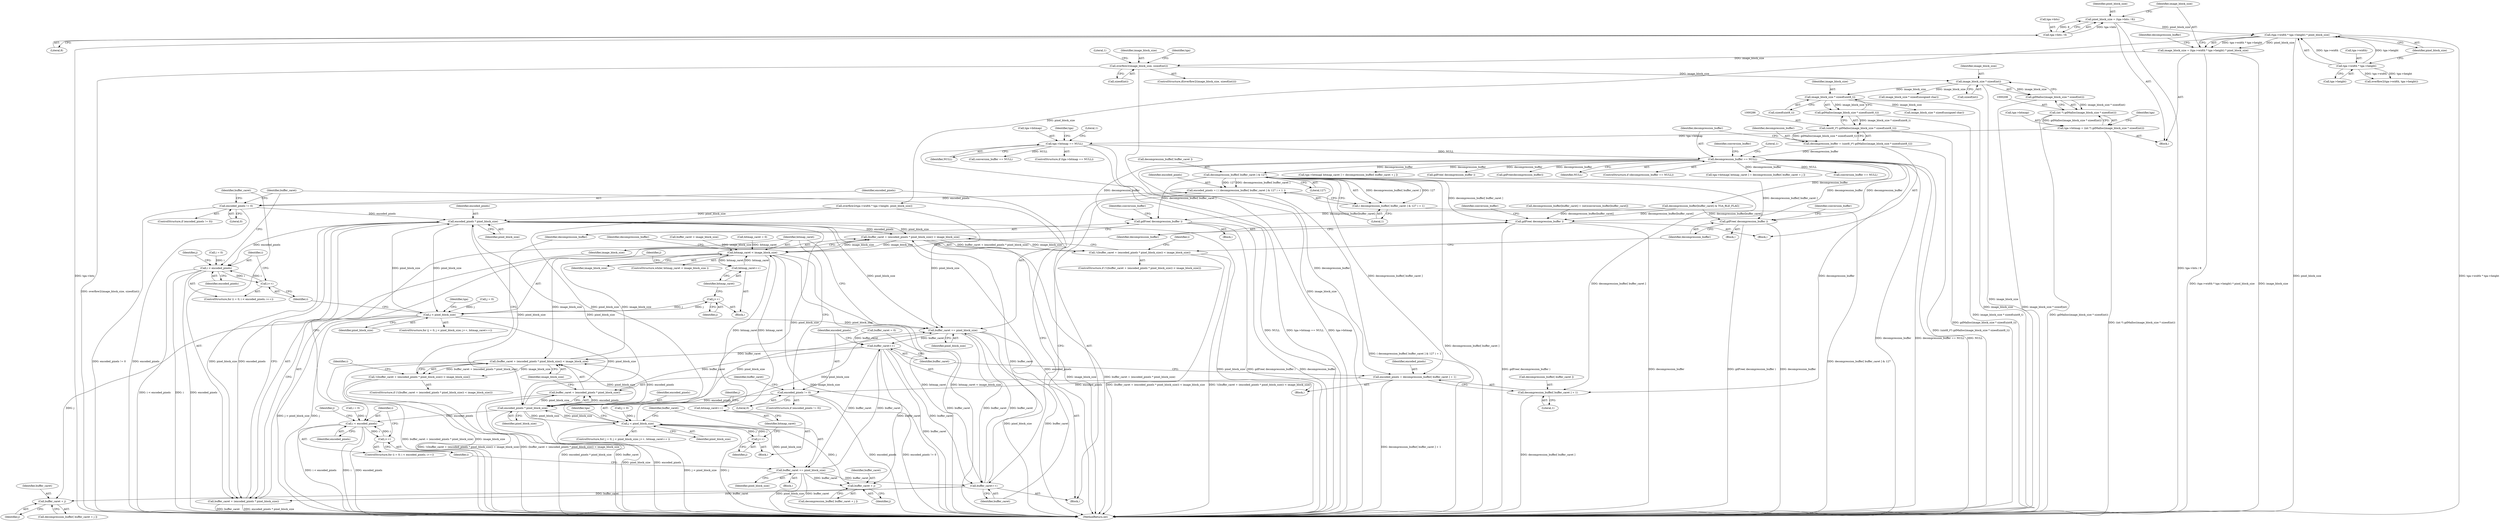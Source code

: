 digraph "0_libgd_01c61f8ab110a77ae64b5ca67c244c728c506f03@pointer" {
"1000375" [label="(Call,decompression_buffer[ buffer_caret ] & 127)"];
"1000293" [label="(Call,decompression_buffer == NULL)"];
"1000283" [label="(Call,decompression_buffer = (uint8_t*) gdMalloc(image_block_size * sizeof(uint8_t)))"];
"1000285" [label="(Call,(uint8_t*) gdMalloc(image_block_size * sizeof(uint8_t)))"];
"1000287" [label="(Call,gdMalloc(image_block_size * sizeof(uint8_t)))"];
"1000288" [label="(Call,image_block_size * sizeof(uint8_t))"];
"1000210" [label="(Call,image_block_size * sizeof(int))"];
"1000180" [label="(Call,overflow2(image_block_size, sizeof(int)))"];
"1000117" [label="(Call,image_block_size = (tga->width * tga->height) * pixel_block_size)"];
"1000119" [label="(Call,(tga->width * tga->height) * pixel_block_size)"];
"1000120" [label="(Call,tga->width * tga->height)"];
"1000109" [label="(Call,pixel_block_size = (tga->bits / 8))"];
"1000111" [label="(Call,tga->bits / 8)"];
"1000215" [label="(Call,tga->bitmap == NULL)"];
"1000203" [label="(Call,tga->bitmap = (int *) gdMalloc(image_block_size * sizeof(int)))"];
"1000207" [label="(Call,(int *) gdMalloc(image_block_size * sizeof(int)))"];
"1000209" [label="(Call,gdMalloc(image_block_size * sizeof(int)))"];
"1000372" [label="(Call,encoded_pixels = ( ( decompression_buffer[ buffer_caret ] & 127 ) + 1 ))"];
"1000384" [label="(Call,encoded_pixels != 0)"];
"1000393" [label="(Call,encoded_pixels * pixel_block_size)"];
"1000390" [label="(Call,(buffer_caret + (encoded_pixels * pixel_block_size)) < image_block_size)"];
"1000359" [label="(Call,bitmap_caret < image_block_size)"];
"1000425" [label="(Call,bitmap_caret++)"];
"1000460" [label="(Call,(buffer_caret + (encoded_pixels * pixel_block_size)) < image_block_size)"];
"1000459" [label="(Call,!((buffer_caret + (encoded_pixels * pixel_block_size)) < image_block_size))"];
"1000495" [label="(Call,bitmap_caret++)"];
"1000389" [label="(Call,!((buffer_caret + (encoded_pixels * pixel_block_size)) < image_block_size))"];
"1000391" [label="(Call,buffer_caret + (encoded_pixels * pixel_block_size))"];
"1000409" [label="(Call,i < encoded_pixels)"];
"1000412" [label="(Call,i++)"];
"1000419" [label="(Call,j < pixel_block_size)"];
"1000423" [label="(Call,j++)"];
"1000436" [label="(Call,buffer_caret + j)"];
"1000439" [label="(Call,buffer_caret += pixel_block_size)"];
"1000381" [label="(Call,buffer_caret++)"];
"1000451" [label="(Call,buffer_caret++)"];
"1000461" [label="(Call,buffer_caret + (encoded_pixels * pixel_block_size))"];
"1000506" [label="(Call,buffer_caret + j)"];
"1000509" [label="(Call,buffer_caret += pixel_block_size)"];
"1000463" [label="(Call,encoded_pixels * pixel_block_size)"];
"1000479" [label="(Call,i < encoded_pixels)"];
"1000482" [label="(Call,i++)"];
"1000489" [label="(Call,j < pixel_block_size)"];
"1000493" [label="(Call,j++)"];
"1000374" [label="(Call,( decompression_buffer[ buffer_caret ] & 127 ) + 1)"];
"1000398" [label="(Call,gdFree( decompression_buffer ))"];
"1000444" [label="(Call,encoded_pixels = decompression_buffer[ buffer_caret ] + 1)"];
"1000454" [label="(Call,encoded_pixels != 0)"];
"1000446" [label="(Call,decompression_buffer[ buffer_caret ] + 1)"];
"1000468" [label="(Call,gdFree( decompression_buffer ))"];
"1000512" [label="(Call,gdFree( decompression_buffer ))"];
"1000519" [label="(MethodReturn,int)"];
"1000498" [label="(Call,tga->bitmap[ bitmap_caret ] = decompression_buffer[ buffer_caret + j ])"];
"1000479" [label="(Call,i < encoded_pixels)"];
"1000204" [label="(Call,tga->bitmap)"];
"1000431" [label="(Identifier,tga)"];
"1000110" [label="(Identifier,pixel_block_size)"];
"1000340" [label="(Call,buffer_caret < image_block_size)"];
"1000443" [label="(Block,)"];
"1000225" [label="(Identifier,tga)"];
"1000382" [label="(Identifier,buffer_caret)"];
"1000438" [label="(Identifier,j)"];
"1000450" [label="(Literal,1)"];
"1000234" [label="(Call,image_block_size * sizeof(unsigned char))"];
"1000130" [label="(Identifier,decompression_buffer)"];
"1000489" [label="(Call,j < pixel_block_size)"];
"1000180" [label="(Call,overflow2(image_block_size, sizeof(int)))"];
"1000219" [label="(Identifier,NULL)"];
"1000215" [label="(Call,tga->bitmap == NULL)"];
"1000469" [label="(Identifier,decompression_buffer)"];
"1000407" [label="(Identifier,i)"];
"1000423" [label="(Call,j++)"];
"1000482" [label="(Call,i++)"];
"1000419" [label="(Call,j < pixel_block_size)"];
"1000417" [label="(Identifier,j)"];
"1000388" [label="(ControlStructure,if (!((buffer_caret + (encoded_pixels * pixel_block_size)) < image_block_size)))"];
"1000436" [label="(Call,buffer_caret + j)"];
"1000397" [label="(Block,)"];
"1000212" [label="(Call,sizeof(int))"];
"1000458" [label="(ControlStructure,if (!((buffer_caret + (encoded_pixels * pixel_block_size)) < image_block_size)))"];
"1000490" [label="(Identifier,j)"];
"1000485" [label="(ControlStructure,for( j = 0; j < pixel_block_size; j++, bitmap_caret++ ))"];
"1000355" [label="(Call,buffer_caret = 0)"];
"1000181" [label="(Identifier,image_block_size)"];
"1000504" [label="(Call,decompression_buffer[ buffer_caret + j ])"];
"1000421" [label="(Identifier,pixel_block_size)"];
"1000384" [label="(Call,encoded_pixels != 0)"];
"1000285" [label="(Call,(uint8_t*) gdMalloc(image_block_size * sizeof(uint8_t)))"];
"1000406" [label="(Call,i = 0)"];
"1000154" [label="(Call,overflow2(tga->width, tga->height))"];
"1000182" [label="(Call,sizeof(int))"];
"1000361" [label="(Identifier,image_block_size)"];
"1000447" [label="(Call,decompression_buffer[ buffer_caret ])"];
"1000316" [label="(Call,gdFree( decompression_buffer ))"];
"1000367" [label="(Identifier,decompression_buffer)"];
"1000446" [label="(Call,decompression_buffer[ buffer_caret ] + 1)"];
"1000463" [label="(Call,encoded_pixels * pixel_block_size)"];
"1000331" [label="(Call,gdFree(decompression_buffer))"];
"1000207" [label="(Call,(int *) gdMalloc(image_block_size * sizeof(int)))"];
"1000222" [label="(Literal,1)"];
"1000289" [label="(Identifier,image_block_size)"];
"1000121" [label="(Call,tga->width)"];
"1000492" [label="(Block,)"];
"1000509" [label="(Call,buffer_caret += pixel_block_size)"];
"1000476" [label="(Call,i = 0)"];
"1000496" [label="(Identifier,bitmap_caret)"];
"1000486" [label="(Call,j = 0)"];
"1000216" [label="(Call,tga->bitmap)"];
"1000467" [label="(Block,)"];
"1000360" [label="(Identifier,bitmap_caret)"];
"1000107" [label="(Block,)"];
"1000434" [label="(Call,decompression_buffer[ buffer_caret + j ])"];
"1000439" [label="(Call,buffer_caret += pixel_block_size)"];
"1000508" [label="(Identifier,j)"];
"1000372" [label="(Call,encoded_pixels = ( ( decompression_buffer[ buffer_caret ] & 127 ) + 1 ))"];
"1000239" [label="(Call,conversion_buffer == NULL)"];
"1000510" [label="(Identifier,buffer_caret)"];
"1000415" [label="(ControlStructure,for (j = 0; j < pixel_block_size; j++, bitmap_caret++))"];
"1000359" [label="(Call,bitmap_caret < image_block_size)"];
"1000512" [label="(Call,gdFree( decompression_buffer ))"];
"1000115" [label="(Literal,8)"];
"1000401" [label="(Identifier,conversion_buffer)"];
"1000375" [label="(Call,decompression_buffer[ buffer_caret ] & 127)"];
"1000455" [label="(Identifier,encoded_pixels)"];
"1000111" [label="(Call,tga->bits / 8)"];
"1000227" [label="(Block,)"];
"1000456" [label="(Literal,0)"];
"1000374" [label="(Call,( decompression_buffer[ buffer_caret ] & 127 ) + 1)"];
"1000392" [label="(Identifier,buffer_caret)"];
"1000441" [label="(Identifier,pixel_block_size)"];
"1000203" [label="(Call,tga->bitmap = (int *) gdMalloc(image_block_size * sizeof(int)))"];
"1000480" [label="(Identifier,i)"];
"1000484" [label="(Block,)"];
"1000396" [label="(Identifier,image_block_size)"];
"1000295" [label="(Identifier,NULL)"];
"1000440" [label="(Identifier,buffer_caret)"];
"1000192" [label="(Identifier,tga)"];
"1000511" [label="(Identifier,pixel_block_size)"];
"1000383" [label="(ControlStructure,if (encoded_pixels != 0))"];
"1000481" [label="(Identifier,encoded_pixels)"];
"1000513" [label="(Identifier,decompression_buffer)"];
"1000451" [label="(Call,buffer_caret++)"];
"1000187" [label="(Literal,1)"];
"1000411" [label="(Identifier,encoded_pixels)"];
"1000124" [label="(Call,tga->height)"];
"1000294" [label="(Identifier,decompression_buffer)"];
"1000305" [label="(Call,image_block_size * sizeof(unsigned char))"];
"1000292" [label="(ControlStructure,if (decompression_buffer == NULL))"];
"1000112" [label="(Call,tga->bits)"];
"1000358" [label="(ControlStructure,while( bitmap_caret < image_block_size ))"];
"1000380" [label="(Literal,1)"];
"1000365" [label="(Call,decompression_buffer[buffer_caret] & TGA_RLE_FLAG)"];
"1000494" [label="(Identifier,j)"];
"1000371" [label="(Block,)"];
"1000483" [label="(Identifier,i)"];
"1000507" [label="(Identifier,buffer_caret)"];
"1000118" [label="(Identifier,image_block_size)"];
"1000420" [label="(Identifier,j)"];
"1000376" [label="(Call,decompression_buffer[ buffer_caret ])"];
"1000209" [label="(Call,gdMalloc(image_block_size * sizeof(int)))"];
"1000465" [label="(Identifier,pixel_block_size)"];
"1000214" [label="(ControlStructure,if (tga->bitmap == NULL))"];
"1000119" [label="(Call,(tga->width * tga->height) * pixel_block_size)"];
"1000468" [label="(Call,gdFree( decompression_buffer ))"];
"1000120" [label="(Call,tga->width * tga->height)"];
"1000410" [label="(Identifier,i)"];
"1000117" [label="(Call,image_block_size = (tga->width * tga->height) * pixel_block_size)"];
"1000471" [label="(Identifier,conversion_buffer)"];
"1000426" [label="(Identifier,bitmap_caret)"];
"1000487" [label="(Identifier,j)"];
"1000405" [label="(ControlStructure,for (i = 0; i < encoded_pixels; i++))"];
"1000398" [label="(Call,gdFree( decompression_buffer ))"];
"1000166" [label="(Call,overflow2(tga->width * tga->height, pixel_block_size))"];
"1000409" [label="(Call,i < encoded_pixels)"];
"1000293" [label="(Call,decompression_buffer == NULL)"];
"1000389" [label="(Call,!((buffer_caret + (encoded_pixels * pixel_block_size)) < image_block_size))"];
"1000416" [label="(Call,j = 0)"];
"1000453" [label="(ControlStructure,if (encoded_pixels != 0))"];
"1000283" [label="(Call,decompression_buffer = (uint8_t*) gdMalloc(image_block_size * sizeof(uint8_t)))"];
"1000379" [label="(Literal,127)"];
"1000444" [label="(Call,encoded_pixels = decompression_buffer[ buffer_caret ] + 1)"];
"1000301" [label="(Identifier,conversion_buffer)"];
"1000425" [label="(Call,bitmap_caret++)"];
"1000477" [label="(Identifier,i)"];
"1000428" [label="(Call,tga->bitmap[ bitmap_caret ] = decompression_buffer[ buffer_caret + j ])"];
"1000381" [label="(Call,buffer_caret++)"];
"1000413" [label="(Identifier,i)"];
"1000464" [label="(Identifier,encoded_pixels)"];
"1000211" [label="(Identifier,image_block_size)"];
"1000179" [label="(ControlStructure,if(overflow2(image_block_size, sizeof(int))))"];
"1000394" [label="(Identifier,encoded_pixels)"];
"1000393" [label="(Call,encoded_pixels * pixel_block_size)"];
"1000495" [label="(Call,bitmap_caret++)"];
"1000290" [label="(Call,sizeof(uint8_t))"];
"1000373" [label="(Identifier,encoded_pixels)"];
"1000462" [label="(Identifier,buffer_caret)"];
"1000506" [label="(Call,buffer_caret + j)"];
"1000399" [label="(Identifier,decompression_buffer)"];
"1000299" [label="(Literal,1)"];
"1000459" [label="(Call,!((buffer_caret + (encoded_pixels * pixel_block_size)) < image_block_size))"];
"1000310" [label="(Call,conversion_buffer == NULL)"];
"1000424" [label="(Identifier,j)"];
"1000412" [label="(Call,i++)"];
"1000515" [label="(Identifier,conversion_buffer)"];
"1000395" [label="(Identifier,pixel_block_size)"];
"1000437" [label="(Identifier,buffer_caret)"];
"1000491" [label="(Identifier,pixel_block_size)"];
"1000386" [label="(Literal,0)"];
"1000284" [label="(Identifier,decompression_buffer)"];
"1000452" [label="(Identifier,buffer_caret)"];
"1000391" [label="(Call,buffer_caret + (encoded_pixels * pixel_block_size))"];
"1000390" [label="(Call,(buffer_caret + (encoded_pixels * pixel_block_size)) < image_block_size)"];
"1000466" [label="(Identifier,image_block_size)"];
"1000454" [label="(Call,encoded_pixels != 0)"];
"1000493" [label="(Call,j++)"];
"1000210" [label="(Call,image_block_size * sizeof(int))"];
"1000501" [label="(Identifier,tga)"];
"1000344" [label="(Call,decompression_buffer[buffer_caret] = (int)conversion_buffer[buffer_caret])"];
"1000127" [label="(Identifier,pixel_block_size)"];
"1000109" [label="(Call,pixel_block_size = (tga->bits / 8))"];
"1000217" [label="(Identifier,tga)"];
"1000460" [label="(Call,(buffer_caret + (encoded_pixels * pixel_block_size)) < image_block_size)"];
"1000445" [label="(Identifier,encoded_pixels)"];
"1000141" [label="(Call,bitmap_caret = 0)"];
"1000461" [label="(Call,buffer_caret + (encoded_pixels * pixel_block_size))"];
"1000385" [label="(Identifier,encoded_pixels)"];
"1000287" [label="(Call,gdMalloc(image_block_size * sizeof(uint8_t)))"];
"1000475" [label="(ControlStructure,for (i = 0; i < encoded_pixels; i++))"];
"1000288" [label="(Call,image_block_size * sizeof(uint8_t))"];
"1000422" [label="(Block,)"];
"1000375" -> "1000374"  [label="AST: "];
"1000375" -> "1000379"  [label="CFG: "];
"1000376" -> "1000375"  [label="AST: "];
"1000379" -> "1000375"  [label="AST: "];
"1000380" -> "1000375"  [label="CFG: "];
"1000375" -> "1000519"  [label="DDG: decompression_buffer[ buffer_caret ]"];
"1000375" -> "1000372"  [label="DDG: decompression_buffer[ buffer_caret ]"];
"1000375" -> "1000372"  [label="DDG: 127"];
"1000375" -> "1000374"  [label="DDG: decompression_buffer[ buffer_caret ]"];
"1000375" -> "1000374"  [label="DDG: 127"];
"1000293" -> "1000375"  [label="DDG: decompression_buffer"];
"1000375" -> "1000398"  [label="DDG: decompression_buffer[ buffer_caret ]"];
"1000375" -> "1000444"  [label="DDG: decompression_buffer[ buffer_caret ]"];
"1000375" -> "1000446"  [label="DDG: decompression_buffer[ buffer_caret ]"];
"1000375" -> "1000468"  [label="DDG: decompression_buffer[ buffer_caret ]"];
"1000375" -> "1000512"  [label="DDG: decompression_buffer[ buffer_caret ]"];
"1000293" -> "1000292"  [label="AST: "];
"1000293" -> "1000295"  [label="CFG: "];
"1000294" -> "1000293"  [label="AST: "];
"1000295" -> "1000293"  [label="AST: "];
"1000299" -> "1000293"  [label="CFG: "];
"1000301" -> "1000293"  [label="CFG: "];
"1000293" -> "1000519"  [label="DDG: decompression_buffer"];
"1000293" -> "1000519"  [label="DDG: decompression_buffer == NULL"];
"1000293" -> "1000519"  [label="DDG: NULL"];
"1000283" -> "1000293"  [label="DDG: decompression_buffer"];
"1000215" -> "1000293"  [label="DDG: NULL"];
"1000293" -> "1000310"  [label="DDG: NULL"];
"1000293" -> "1000316"  [label="DDG: decompression_buffer"];
"1000293" -> "1000331"  [label="DDG: decompression_buffer"];
"1000293" -> "1000365"  [label="DDG: decompression_buffer"];
"1000293" -> "1000398"  [label="DDG: decompression_buffer"];
"1000293" -> "1000428"  [label="DDG: decompression_buffer"];
"1000293" -> "1000444"  [label="DDG: decompression_buffer"];
"1000293" -> "1000446"  [label="DDG: decompression_buffer"];
"1000293" -> "1000468"  [label="DDG: decompression_buffer"];
"1000293" -> "1000498"  [label="DDG: decompression_buffer"];
"1000293" -> "1000512"  [label="DDG: decompression_buffer"];
"1000283" -> "1000227"  [label="AST: "];
"1000283" -> "1000285"  [label="CFG: "];
"1000284" -> "1000283"  [label="AST: "];
"1000285" -> "1000283"  [label="AST: "];
"1000294" -> "1000283"  [label="CFG: "];
"1000283" -> "1000519"  [label="DDG: (uint8_t*) gdMalloc(image_block_size * sizeof(uint8_t))"];
"1000285" -> "1000283"  [label="DDG: gdMalloc(image_block_size * sizeof(uint8_t))"];
"1000285" -> "1000287"  [label="CFG: "];
"1000286" -> "1000285"  [label="AST: "];
"1000287" -> "1000285"  [label="AST: "];
"1000285" -> "1000519"  [label="DDG: gdMalloc(image_block_size * sizeof(uint8_t))"];
"1000287" -> "1000285"  [label="DDG: image_block_size * sizeof(uint8_t)"];
"1000287" -> "1000288"  [label="CFG: "];
"1000288" -> "1000287"  [label="AST: "];
"1000287" -> "1000519"  [label="DDG: image_block_size * sizeof(uint8_t)"];
"1000288" -> "1000287"  [label="DDG: image_block_size"];
"1000288" -> "1000290"  [label="CFG: "];
"1000289" -> "1000288"  [label="AST: "];
"1000290" -> "1000288"  [label="AST: "];
"1000288" -> "1000519"  [label="DDG: image_block_size"];
"1000210" -> "1000288"  [label="DDG: image_block_size"];
"1000288" -> "1000305"  [label="DDG: image_block_size"];
"1000210" -> "1000209"  [label="AST: "];
"1000210" -> "1000212"  [label="CFG: "];
"1000211" -> "1000210"  [label="AST: "];
"1000212" -> "1000210"  [label="AST: "];
"1000209" -> "1000210"  [label="CFG: "];
"1000210" -> "1000519"  [label="DDG: image_block_size"];
"1000210" -> "1000209"  [label="DDG: image_block_size"];
"1000180" -> "1000210"  [label="DDG: image_block_size"];
"1000210" -> "1000234"  [label="DDG: image_block_size"];
"1000180" -> "1000179"  [label="AST: "];
"1000180" -> "1000182"  [label="CFG: "];
"1000181" -> "1000180"  [label="AST: "];
"1000182" -> "1000180"  [label="AST: "];
"1000187" -> "1000180"  [label="CFG: "];
"1000192" -> "1000180"  [label="CFG: "];
"1000180" -> "1000519"  [label="DDG: image_block_size"];
"1000180" -> "1000519"  [label="DDG: overflow2(image_block_size, sizeof(int))"];
"1000117" -> "1000180"  [label="DDG: image_block_size"];
"1000117" -> "1000107"  [label="AST: "];
"1000117" -> "1000119"  [label="CFG: "];
"1000118" -> "1000117"  [label="AST: "];
"1000119" -> "1000117"  [label="AST: "];
"1000130" -> "1000117"  [label="CFG: "];
"1000117" -> "1000519"  [label="DDG: image_block_size"];
"1000117" -> "1000519"  [label="DDG: (tga->width * tga->height) * pixel_block_size"];
"1000119" -> "1000117"  [label="DDG: tga->width * tga->height"];
"1000119" -> "1000117"  [label="DDG: pixel_block_size"];
"1000119" -> "1000127"  [label="CFG: "];
"1000120" -> "1000119"  [label="AST: "];
"1000127" -> "1000119"  [label="AST: "];
"1000119" -> "1000519"  [label="DDG: pixel_block_size"];
"1000119" -> "1000519"  [label="DDG: tga->width * tga->height"];
"1000120" -> "1000119"  [label="DDG: tga->width"];
"1000120" -> "1000119"  [label="DDG: tga->height"];
"1000109" -> "1000119"  [label="DDG: pixel_block_size"];
"1000119" -> "1000166"  [label="DDG: pixel_block_size"];
"1000120" -> "1000124"  [label="CFG: "];
"1000121" -> "1000120"  [label="AST: "];
"1000124" -> "1000120"  [label="AST: "];
"1000127" -> "1000120"  [label="CFG: "];
"1000120" -> "1000154"  [label="DDG: tga->width"];
"1000120" -> "1000154"  [label="DDG: tga->height"];
"1000109" -> "1000107"  [label="AST: "];
"1000109" -> "1000111"  [label="CFG: "];
"1000110" -> "1000109"  [label="AST: "];
"1000111" -> "1000109"  [label="AST: "];
"1000118" -> "1000109"  [label="CFG: "];
"1000109" -> "1000519"  [label="DDG: tga->bits / 8"];
"1000111" -> "1000109"  [label="DDG: tga->bits"];
"1000111" -> "1000109"  [label="DDG: 8"];
"1000111" -> "1000115"  [label="CFG: "];
"1000112" -> "1000111"  [label="AST: "];
"1000115" -> "1000111"  [label="AST: "];
"1000111" -> "1000519"  [label="DDG: tga->bits"];
"1000215" -> "1000214"  [label="AST: "];
"1000215" -> "1000219"  [label="CFG: "];
"1000216" -> "1000215"  [label="AST: "];
"1000219" -> "1000215"  [label="AST: "];
"1000222" -> "1000215"  [label="CFG: "];
"1000225" -> "1000215"  [label="CFG: "];
"1000215" -> "1000519"  [label="DDG: tga->bitmap"];
"1000215" -> "1000519"  [label="DDG: NULL"];
"1000215" -> "1000519"  [label="DDG: tga->bitmap == NULL"];
"1000203" -> "1000215"  [label="DDG: tga->bitmap"];
"1000215" -> "1000239"  [label="DDG: NULL"];
"1000203" -> "1000107"  [label="AST: "];
"1000203" -> "1000207"  [label="CFG: "];
"1000204" -> "1000203"  [label="AST: "];
"1000207" -> "1000203"  [label="AST: "];
"1000217" -> "1000203"  [label="CFG: "];
"1000203" -> "1000519"  [label="DDG: (int *) gdMalloc(image_block_size * sizeof(int))"];
"1000207" -> "1000203"  [label="DDG: gdMalloc(image_block_size * sizeof(int))"];
"1000207" -> "1000209"  [label="CFG: "];
"1000208" -> "1000207"  [label="AST: "];
"1000209" -> "1000207"  [label="AST: "];
"1000207" -> "1000519"  [label="DDG: gdMalloc(image_block_size * sizeof(int))"];
"1000209" -> "1000207"  [label="DDG: image_block_size * sizeof(int)"];
"1000209" -> "1000519"  [label="DDG: image_block_size * sizeof(int)"];
"1000372" -> "1000371"  [label="AST: "];
"1000372" -> "1000374"  [label="CFG: "];
"1000373" -> "1000372"  [label="AST: "];
"1000374" -> "1000372"  [label="AST: "];
"1000382" -> "1000372"  [label="CFG: "];
"1000372" -> "1000519"  [label="DDG: ( decompression_buffer[ buffer_caret ] & 127 ) + 1"];
"1000372" -> "1000384"  [label="DDG: encoded_pixels"];
"1000384" -> "1000383"  [label="AST: "];
"1000384" -> "1000386"  [label="CFG: "];
"1000385" -> "1000384"  [label="AST: "];
"1000386" -> "1000384"  [label="AST: "];
"1000392" -> "1000384"  [label="CFG: "];
"1000440" -> "1000384"  [label="CFG: "];
"1000384" -> "1000519"  [label="DDG: encoded_pixels != 0"];
"1000384" -> "1000519"  [label="DDG: encoded_pixels"];
"1000384" -> "1000393"  [label="DDG: encoded_pixels"];
"1000393" -> "1000391"  [label="AST: "];
"1000393" -> "1000395"  [label="CFG: "];
"1000394" -> "1000393"  [label="AST: "];
"1000395" -> "1000393"  [label="AST: "];
"1000391" -> "1000393"  [label="CFG: "];
"1000393" -> "1000519"  [label="DDG: encoded_pixels"];
"1000393" -> "1000519"  [label="DDG: pixel_block_size"];
"1000393" -> "1000390"  [label="DDG: encoded_pixels"];
"1000393" -> "1000390"  [label="DDG: pixel_block_size"];
"1000393" -> "1000391"  [label="DDG: encoded_pixels"];
"1000393" -> "1000391"  [label="DDG: pixel_block_size"];
"1000463" -> "1000393"  [label="DDG: pixel_block_size"];
"1000166" -> "1000393"  [label="DDG: pixel_block_size"];
"1000489" -> "1000393"  [label="DDG: pixel_block_size"];
"1000419" -> "1000393"  [label="DDG: pixel_block_size"];
"1000393" -> "1000409"  [label="DDG: encoded_pixels"];
"1000393" -> "1000419"  [label="DDG: pixel_block_size"];
"1000393" -> "1000439"  [label="DDG: pixel_block_size"];
"1000393" -> "1000463"  [label="DDG: pixel_block_size"];
"1000390" -> "1000389"  [label="AST: "];
"1000390" -> "1000396"  [label="CFG: "];
"1000391" -> "1000390"  [label="AST: "];
"1000396" -> "1000390"  [label="AST: "];
"1000389" -> "1000390"  [label="CFG: "];
"1000390" -> "1000519"  [label="DDG: image_block_size"];
"1000390" -> "1000519"  [label="DDG: buffer_caret + (encoded_pixels * pixel_block_size)"];
"1000390" -> "1000359"  [label="DDG: image_block_size"];
"1000390" -> "1000389"  [label="DDG: buffer_caret + (encoded_pixels * pixel_block_size)"];
"1000390" -> "1000389"  [label="DDG: image_block_size"];
"1000381" -> "1000390"  [label="DDG: buffer_caret"];
"1000359" -> "1000390"  [label="DDG: image_block_size"];
"1000359" -> "1000358"  [label="AST: "];
"1000359" -> "1000361"  [label="CFG: "];
"1000360" -> "1000359"  [label="AST: "];
"1000361" -> "1000359"  [label="AST: "];
"1000367" -> "1000359"  [label="CFG: "];
"1000513" -> "1000359"  [label="CFG: "];
"1000359" -> "1000519"  [label="DDG: image_block_size"];
"1000359" -> "1000519"  [label="DDG: bitmap_caret"];
"1000359" -> "1000519"  [label="DDG: bitmap_caret < image_block_size"];
"1000141" -> "1000359"  [label="DDG: bitmap_caret"];
"1000495" -> "1000359"  [label="DDG: bitmap_caret"];
"1000425" -> "1000359"  [label="DDG: bitmap_caret"];
"1000340" -> "1000359"  [label="DDG: image_block_size"];
"1000460" -> "1000359"  [label="DDG: image_block_size"];
"1000359" -> "1000425"  [label="DDG: bitmap_caret"];
"1000359" -> "1000460"  [label="DDG: image_block_size"];
"1000359" -> "1000495"  [label="DDG: bitmap_caret"];
"1000425" -> "1000422"  [label="AST: "];
"1000425" -> "1000426"  [label="CFG: "];
"1000426" -> "1000425"  [label="AST: "];
"1000420" -> "1000425"  [label="CFG: "];
"1000460" -> "1000459"  [label="AST: "];
"1000460" -> "1000466"  [label="CFG: "];
"1000461" -> "1000460"  [label="AST: "];
"1000466" -> "1000460"  [label="AST: "];
"1000459" -> "1000460"  [label="CFG: "];
"1000460" -> "1000519"  [label="DDG: buffer_caret + (encoded_pixels * pixel_block_size)"];
"1000460" -> "1000519"  [label="DDG: image_block_size"];
"1000460" -> "1000459"  [label="DDG: buffer_caret + (encoded_pixels * pixel_block_size)"];
"1000460" -> "1000459"  [label="DDG: image_block_size"];
"1000451" -> "1000460"  [label="DDG: buffer_caret"];
"1000463" -> "1000460"  [label="DDG: encoded_pixels"];
"1000463" -> "1000460"  [label="DDG: pixel_block_size"];
"1000459" -> "1000458"  [label="AST: "];
"1000469" -> "1000459"  [label="CFG: "];
"1000477" -> "1000459"  [label="CFG: "];
"1000459" -> "1000519"  [label="DDG: (buffer_caret + (encoded_pixels * pixel_block_size)) < image_block_size"];
"1000459" -> "1000519"  [label="DDG: !((buffer_caret + (encoded_pixels * pixel_block_size)) < image_block_size)"];
"1000495" -> "1000492"  [label="AST: "];
"1000495" -> "1000496"  [label="CFG: "];
"1000496" -> "1000495"  [label="AST: "];
"1000490" -> "1000495"  [label="CFG: "];
"1000389" -> "1000388"  [label="AST: "];
"1000399" -> "1000389"  [label="CFG: "];
"1000407" -> "1000389"  [label="CFG: "];
"1000389" -> "1000519"  [label="DDG: !((buffer_caret + (encoded_pixels * pixel_block_size)) < image_block_size)"];
"1000389" -> "1000519"  [label="DDG: (buffer_caret + (encoded_pixels * pixel_block_size)) < image_block_size"];
"1000392" -> "1000391"  [label="AST: "];
"1000396" -> "1000391"  [label="CFG: "];
"1000391" -> "1000519"  [label="DDG: buffer_caret"];
"1000391" -> "1000519"  [label="DDG: encoded_pixels * pixel_block_size"];
"1000381" -> "1000391"  [label="DDG: buffer_caret"];
"1000409" -> "1000405"  [label="AST: "];
"1000409" -> "1000411"  [label="CFG: "];
"1000410" -> "1000409"  [label="AST: "];
"1000411" -> "1000409"  [label="AST: "];
"1000417" -> "1000409"  [label="CFG: "];
"1000440" -> "1000409"  [label="CFG: "];
"1000409" -> "1000519"  [label="DDG: encoded_pixels"];
"1000409" -> "1000519"  [label="DDG: i < encoded_pixels"];
"1000409" -> "1000519"  [label="DDG: i"];
"1000406" -> "1000409"  [label="DDG: i"];
"1000412" -> "1000409"  [label="DDG: i"];
"1000409" -> "1000412"  [label="DDG: i"];
"1000412" -> "1000405"  [label="AST: "];
"1000412" -> "1000413"  [label="CFG: "];
"1000413" -> "1000412"  [label="AST: "];
"1000410" -> "1000412"  [label="CFG: "];
"1000419" -> "1000415"  [label="AST: "];
"1000419" -> "1000421"  [label="CFG: "];
"1000420" -> "1000419"  [label="AST: "];
"1000421" -> "1000419"  [label="AST: "];
"1000431" -> "1000419"  [label="CFG: "];
"1000413" -> "1000419"  [label="CFG: "];
"1000419" -> "1000519"  [label="DDG: j"];
"1000419" -> "1000519"  [label="DDG: j < pixel_block_size"];
"1000423" -> "1000419"  [label="DDG: j"];
"1000416" -> "1000419"  [label="DDG: j"];
"1000419" -> "1000423"  [label="DDG: j"];
"1000419" -> "1000436"  [label="DDG: j"];
"1000419" -> "1000439"  [label="DDG: pixel_block_size"];
"1000419" -> "1000463"  [label="DDG: pixel_block_size"];
"1000423" -> "1000422"  [label="AST: "];
"1000423" -> "1000424"  [label="CFG: "];
"1000424" -> "1000423"  [label="AST: "];
"1000426" -> "1000423"  [label="CFG: "];
"1000436" -> "1000434"  [label="AST: "];
"1000436" -> "1000438"  [label="CFG: "];
"1000437" -> "1000436"  [label="AST: "];
"1000438" -> "1000436"  [label="AST: "];
"1000434" -> "1000436"  [label="CFG: "];
"1000381" -> "1000436"  [label="DDG: buffer_caret"];
"1000439" -> "1000371"  [label="AST: "];
"1000439" -> "1000441"  [label="CFG: "];
"1000440" -> "1000439"  [label="AST: "];
"1000441" -> "1000439"  [label="AST: "];
"1000360" -> "1000439"  [label="CFG: "];
"1000439" -> "1000519"  [label="DDG: buffer_caret"];
"1000439" -> "1000519"  [label="DDG: pixel_block_size"];
"1000439" -> "1000381"  [label="DDG: buffer_caret"];
"1000463" -> "1000439"  [label="DDG: pixel_block_size"];
"1000166" -> "1000439"  [label="DDG: pixel_block_size"];
"1000489" -> "1000439"  [label="DDG: pixel_block_size"];
"1000381" -> "1000439"  [label="DDG: buffer_caret"];
"1000439" -> "1000451"  [label="DDG: buffer_caret"];
"1000381" -> "1000371"  [label="AST: "];
"1000381" -> "1000382"  [label="CFG: "];
"1000382" -> "1000381"  [label="AST: "];
"1000385" -> "1000381"  [label="CFG: "];
"1000355" -> "1000381"  [label="DDG: buffer_caret"];
"1000451" -> "1000381"  [label="DDG: buffer_caret"];
"1000509" -> "1000381"  [label="DDG: buffer_caret"];
"1000451" -> "1000443"  [label="AST: "];
"1000451" -> "1000452"  [label="CFG: "];
"1000452" -> "1000451"  [label="AST: "];
"1000455" -> "1000451"  [label="CFG: "];
"1000451" -> "1000519"  [label="DDG: buffer_caret"];
"1000355" -> "1000451"  [label="DDG: buffer_caret"];
"1000509" -> "1000451"  [label="DDG: buffer_caret"];
"1000451" -> "1000461"  [label="DDG: buffer_caret"];
"1000451" -> "1000506"  [label="DDG: buffer_caret"];
"1000451" -> "1000509"  [label="DDG: buffer_caret"];
"1000461" -> "1000463"  [label="CFG: "];
"1000462" -> "1000461"  [label="AST: "];
"1000463" -> "1000461"  [label="AST: "];
"1000466" -> "1000461"  [label="CFG: "];
"1000461" -> "1000519"  [label="DDG: encoded_pixels * pixel_block_size"];
"1000461" -> "1000519"  [label="DDG: buffer_caret"];
"1000463" -> "1000461"  [label="DDG: encoded_pixels"];
"1000463" -> "1000461"  [label="DDG: pixel_block_size"];
"1000506" -> "1000504"  [label="AST: "];
"1000506" -> "1000508"  [label="CFG: "];
"1000507" -> "1000506"  [label="AST: "];
"1000508" -> "1000506"  [label="AST: "];
"1000504" -> "1000506"  [label="CFG: "];
"1000509" -> "1000506"  [label="DDG: buffer_caret"];
"1000489" -> "1000506"  [label="DDG: j"];
"1000509" -> "1000484"  [label="AST: "];
"1000509" -> "1000511"  [label="CFG: "];
"1000510" -> "1000509"  [label="AST: "];
"1000511" -> "1000509"  [label="AST: "];
"1000483" -> "1000509"  [label="CFG: "];
"1000509" -> "1000519"  [label="DDG: pixel_block_size"];
"1000509" -> "1000519"  [label="DDG: buffer_caret"];
"1000489" -> "1000509"  [label="DDG: pixel_block_size"];
"1000463" -> "1000465"  [label="CFG: "];
"1000464" -> "1000463"  [label="AST: "];
"1000465" -> "1000463"  [label="AST: "];
"1000463" -> "1000519"  [label="DDG: pixel_block_size"];
"1000463" -> "1000519"  [label="DDG: encoded_pixels"];
"1000454" -> "1000463"  [label="DDG: encoded_pixels"];
"1000166" -> "1000463"  [label="DDG: pixel_block_size"];
"1000489" -> "1000463"  [label="DDG: pixel_block_size"];
"1000463" -> "1000479"  [label="DDG: encoded_pixels"];
"1000463" -> "1000489"  [label="DDG: pixel_block_size"];
"1000479" -> "1000475"  [label="AST: "];
"1000479" -> "1000481"  [label="CFG: "];
"1000480" -> "1000479"  [label="AST: "];
"1000481" -> "1000479"  [label="AST: "];
"1000360" -> "1000479"  [label="CFG: "];
"1000487" -> "1000479"  [label="CFG: "];
"1000479" -> "1000519"  [label="DDG: i < encoded_pixels"];
"1000479" -> "1000519"  [label="DDG: i"];
"1000479" -> "1000519"  [label="DDG: encoded_pixels"];
"1000482" -> "1000479"  [label="DDG: i"];
"1000476" -> "1000479"  [label="DDG: i"];
"1000479" -> "1000482"  [label="DDG: i"];
"1000482" -> "1000475"  [label="AST: "];
"1000482" -> "1000483"  [label="CFG: "];
"1000483" -> "1000482"  [label="AST: "];
"1000480" -> "1000482"  [label="CFG: "];
"1000489" -> "1000485"  [label="AST: "];
"1000489" -> "1000491"  [label="CFG: "];
"1000490" -> "1000489"  [label="AST: "];
"1000491" -> "1000489"  [label="AST: "];
"1000501" -> "1000489"  [label="CFG: "];
"1000510" -> "1000489"  [label="CFG: "];
"1000489" -> "1000519"  [label="DDG: j < pixel_block_size"];
"1000489" -> "1000519"  [label="DDG: j"];
"1000493" -> "1000489"  [label="DDG: j"];
"1000486" -> "1000489"  [label="DDG: j"];
"1000489" -> "1000493"  [label="DDG: j"];
"1000493" -> "1000492"  [label="AST: "];
"1000493" -> "1000494"  [label="CFG: "];
"1000494" -> "1000493"  [label="AST: "];
"1000496" -> "1000493"  [label="CFG: "];
"1000374" -> "1000380"  [label="CFG: "];
"1000380" -> "1000374"  [label="AST: "];
"1000374" -> "1000519"  [label="DDG: decompression_buffer[ buffer_caret ] & 127"];
"1000398" -> "1000397"  [label="AST: "];
"1000398" -> "1000399"  [label="CFG: "];
"1000399" -> "1000398"  [label="AST: "];
"1000401" -> "1000398"  [label="CFG: "];
"1000398" -> "1000519"  [label="DDG: gdFree( decompression_buffer )"];
"1000398" -> "1000519"  [label="DDG: decompression_buffer"];
"1000365" -> "1000398"  [label="DDG: decompression_buffer[buffer_caret]"];
"1000444" -> "1000443"  [label="AST: "];
"1000444" -> "1000446"  [label="CFG: "];
"1000445" -> "1000444"  [label="AST: "];
"1000446" -> "1000444"  [label="AST: "];
"1000452" -> "1000444"  [label="CFG: "];
"1000444" -> "1000519"  [label="DDG: decompression_buffer[ buffer_caret ] + 1"];
"1000444" -> "1000454"  [label="DDG: encoded_pixels"];
"1000454" -> "1000453"  [label="AST: "];
"1000454" -> "1000456"  [label="CFG: "];
"1000455" -> "1000454"  [label="AST: "];
"1000456" -> "1000454"  [label="AST: "];
"1000360" -> "1000454"  [label="CFG: "];
"1000462" -> "1000454"  [label="CFG: "];
"1000454" -> "1000519"  [label="DDG: encoded_pixels"];
"1000454" -> "1000519"  [label="DDG: encoded_pixels != 0"];
"1000446" -> "1000450"  [label="CFG: "];
"1000447" -> "1000446"  [label="AST: "];
"1000450" -> "1000446"  [label="AST: "];
"1000446" -> "1000519"  [label="DDG: decompression_buffer[ buffer_caret ]"];
"1000468" -> "1000467"  [label="AST: "];
"1000468" -> "1000469"  [label="CFG: "];
"1000469" -> "1000468"  [label="AST: "];
"1000471" -> "1000468"  [label="CFG: "];
"1000468" -> "1000519"  [label="DDG: gdFree( decompression_buffer )"];
"1000468" -> "1000519"  [label="DDG: decompression_buffer"];
"1000365" -> "1000468"  [label="DDG: decompression_buffer[buffer_caret]"];
"1000512" -> "1000227"  [label="AST: "];
"1000512" -> "1000513"  [label="CFG: "];
"1000513" -> "1000512"  [label="AST: "];
"1000515" -> "1000512"  [label="CFG: "];
"1000512" -> "1000519"  [label="DDG: decompression_buffer"];
"1000512" -> "1000519"  [label="DDG: gdFree( decompression_buffer )"];
"1000365" -> "1000512"  [label="DDG: decompression_buffer[buffer_caret]"];
"1000344" -> "1000512"  [label="DDG: decompression_buffer[buffer_caret]"];
}
